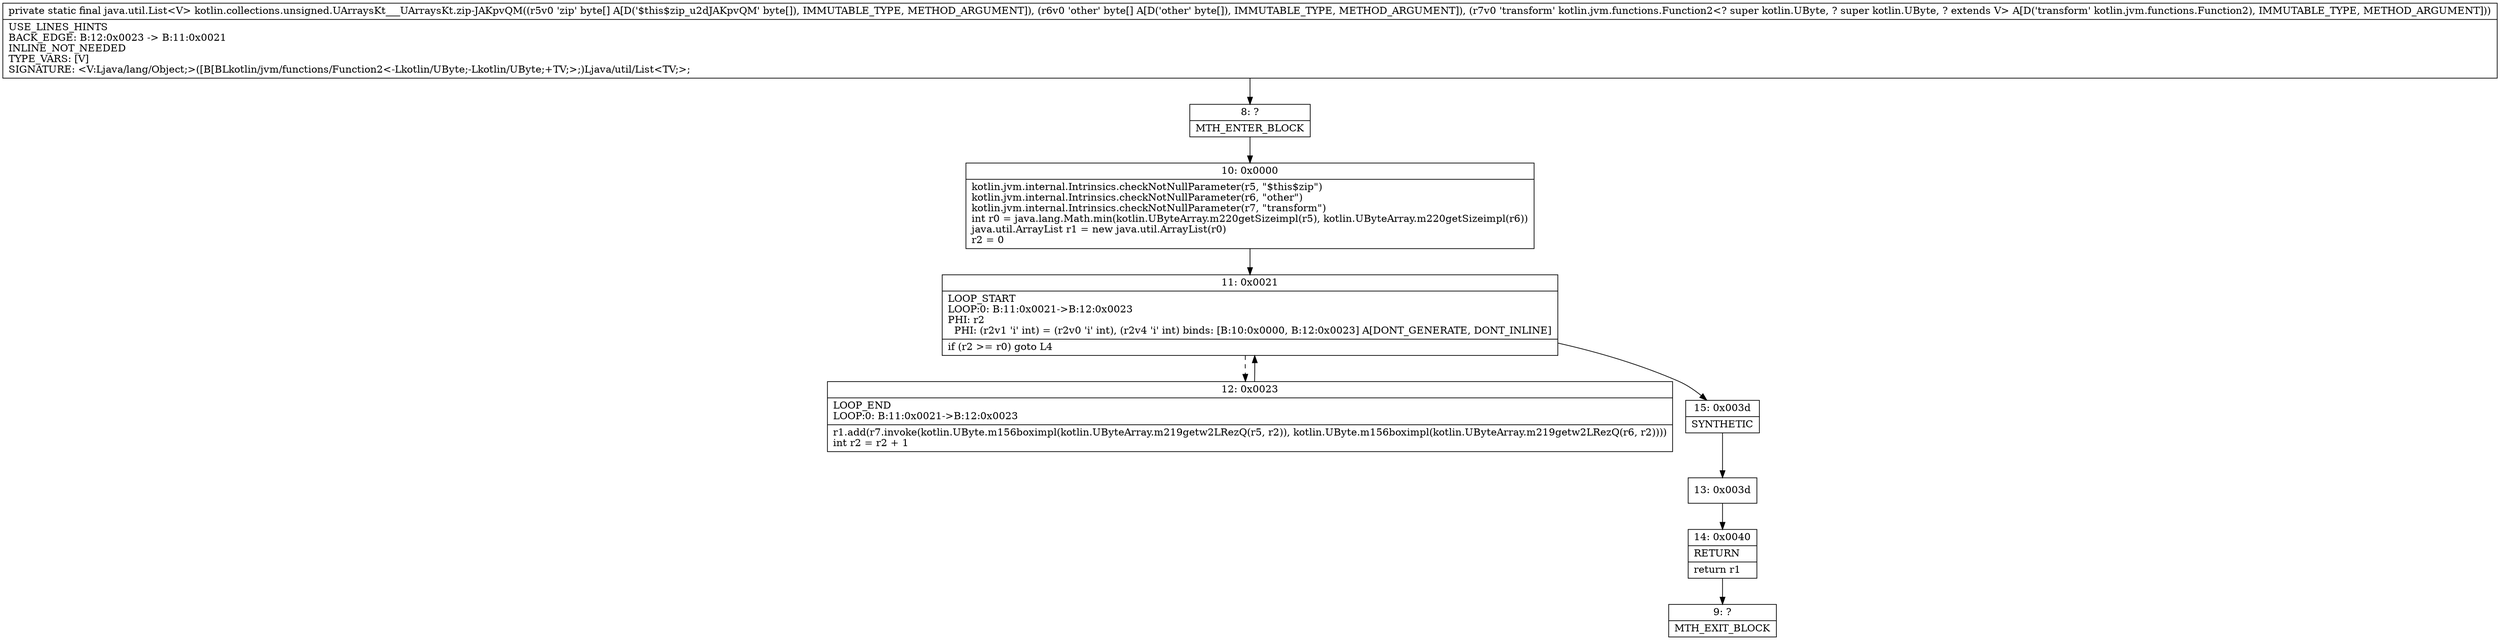digraph "CFG forkotlin.collections.unsigned.UArraysKt___UArraysKt.zip\-JAKpvQM([B[BLkotlin\/jvm\/functions\/Function2;)Ljava\/util\/List;" {
Node_8 [shape=record,label="{8\:\ ?|MTH_ENTER_BLOCK\l}"];
Node_10 [shape=record,label="{10\:\ 0x0000|kotlin.jvm.internal.Intrinsics.checkNotNullParameter(r5, \"$this$zip\")\lkotlin.jvm.internal.Intrinsics.checkNotNullParameter(r6, \"other\")\lkotlin.jvm.internal.Intrinsics.checkNotNullParameter(r7, \"transform\")\lint r0 = java.lang.Math.min(kotlin.UByteArray.m220getSizeimpl(r5), kotlin.UByteArray.m220getSizeimpl(r6))\ljava.util.ArrayList r1 = new java.util.ArrayList(r0)\lr2 = 0\l}"];
Node_11 [shape=record,label="{11\:\ 0x0021|LOOP_START\lLOOP:0: B:11:0x0021\-\>B:12:0x0023\lPHI: r2 \l  PHI: (r2v1 'i' int) = (r2v0 'i' int), (r2v4 'i' int) binds: [B:10:0x0000, B:12:0x0023] A[DONT_GENERATE, DONT_INLINE]\l|if (r2 \>= r0) goto L4\l}"];
Node_12 [shape=record,label="{12\:\ 0x0023|LOOP_END\lLOOP:0: B:11:0x0021\-\>B:12:0x0023\l|r1.add(r7.invoke(kotlin.UByte.m156boximpl(kotlin.UByteArray.m219getw2LRezQ(r5, r2)), kotlin.UByte.m156boximpl(kotlin.UByteArray.m219getw2LRezQ(r6, r2))))\lint r2 = r2 + 1\l}"];
Node_15 [shape=record,label="{15\:\ 0x003d|SYNTHETIC\l}"];
Node_13 [shape=record,label="{13\:\ 0x003d}"];
Node_14 [shape=record,label="{14\:\ 0x0040|RETURN\l|return r1\l}"];
Node_9 [shape=record,label="{9\:\ ?|MTH_EXIT_BLOCK\l}"];
MethodNode[shape=record,label="{private static final java.util.List\<V\> kotlin.collections.unsigned.UArraysKt___UArraysKt.zip\-JAKpvQM((r5v0 'zip' byte[] A[D('$this$zip_u2dJAKpvQM' byte[]), IMMUTABLE_TYPE, METHOD_ARGUMENT]), (r6v0 'other' byte[] A[D('other' byte[]), IMMUTABLE_TYPE, METHOD_ARGUMENT]), (r7v0 'transform' kotlin.jvm.functions.Function2\<? super kotlin.UByte, ? super kotlin.UByte, ? extends V\> A[D('transform' kotlin.jvm.functions.Function2), IMMUTABLE_TYPE, METHOD_ARGUMENT]))  | USE_LINES_HINTS\lBACK_EDGE: B:12:0x0023 \-\> B:11:0x0021\lINLINE_NOT_NEEDED\lTYPE_VARS: [V]\lSIGNATURE: \<V:Ljava\/lang\/Object;\>([B[BLkotlin\/jvm\/functions\/Function2\<\-Lkotlin\/UByte;\-Lkotlin\/UByte;+TV;\>;)Ljava\/util\/List\<TV;\>;\l}"];
MethodNode -> Node_8;Node_8 -> Node_10;
Node_10 -> Node_11;
Node_11 -> Node_12[style=dashed];
Node_11 -> Node_15;
Node_12 -> Node_11;
Node_15 -> Node_13;
Node_13 -> Node_14;
Node_14 -> Node_9;
}

